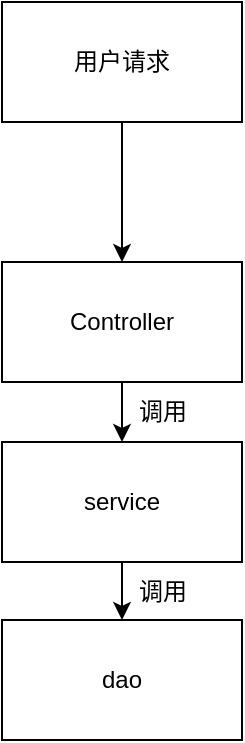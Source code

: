 <mxfile version="14.2.9" type="github" pages="4">
  <diagram id="bRnhacsopjf_rvwvoULq" name="Page-1">
    <mxGraphModel dx="942" dy="620" grid="0" gridSize="10" guides="1" tooltips="1" connect="1" arrows="1" fold="1" page="1" pageScale="1" pageWidth="827" pageHeight="1169" math="0" shadow="0">
      <root>
        <mxCell id="0" />
        <mxCell id="1" parent="0" />
        <mxCell id="ULwXWasQocaKYSupaL_9-6" value="" style="edgeStyle=orthogonalEdgeStyle;rounded=0;orthogonalLoop=1;jettySize=auto;html=1;" parent="1" source="ULwXWasQocaKYSupaL_9-1" target="ULwXWasQocaKYSupaL_9-2" edge="1">
          <mxGeometry relative="1" as="geometry" />
        </mxCell>
        <mxCell id="ULwXWasQocaKYSupaL_9-1" value="&lt;font style=&quot;vertical-align: inherit&quot;&gt;&lt;font style=&quot;vertical-align: inherit&quot;&gt;用户请求&lt;/font&gt;&lt;/font&gt;" style="rounded=0;whiteSpace=wrap;html=1;" parent="1" vertex="1">
          <mxGeometry x="294" y="80" width="120" height="60" as="geometry" />
        </mxCell>
        <mxCell id="ULwXWasQocaKYSupaL_9-16" value="" style="edgeStyle=orthogonalEdgeStyle;rounded=0;orthogonalLoop=1;jettySize=auto;html=1;" parent="1" source="ULwXWasQocaKYSupaL_9-2" target="ULwXWasQocaKYSupaL_9-3" edge="1">
          <mxGeometry relative="1" as="geometry" />
        </mxCell>
        <mxCell id="ULwXWasQocaKYSupaL_9-2" value="&lt;font style=&quot;vertical-align: inherit&quot;&gt;&lt;font style=&quot;vertical-align: inherit&quot;&gt;Controller&lt;/font&gt;&lt;/font&gt;" style="rounded=0;whiteSpace=wrap;html=1;" parent="1" vertex="1">
          <mxGeometry x="294" y="210" width="120" height="60" as="geometry" />
        </mxCell>
        <mxCell id="ULwXWasQocaKYSupaL_9-14" value="" style="edgeStyle=orthogonalEdgeStyle;rounded=0;orthogonalLoop=1;jettySize=auto;html=1;" parent="1" source="ULwXWasQocaKYSupaL_9-3" target="ULwXWasQocaKYSupaL_9-4" edge="1">
          <mxGeometry relative="1" as="geometry" />
        </mxCell>
        <mxCell id="ULwXWasQocaKYSupaL_9-3" value="&lt;font style=&quot;vertical-align: inherit&quot;&gt;&lt;font style=&quot;vertical-align: inherit&quot;&gt;service&lt;/font&gt;&lt;/font&gt;" style="rounded=0;whiteSpace=wrap;html=1;" parent="1" vertex="1">
          <mxGeometry x="294" y="300" width="120" height="60" as="geometry" />
        </mxCell>
        <mxCell id="ULwXWasQocaKYSupaL_9-4" value="&lt;font style=&quot;vertical-align: inherit&quot;&gt;&lt;font style=&quot;vertical-align: inherit&quot;&gt;dao&lt;/font&gt;&lt;/font&gt;" style="rounded=0;whiteSpace=wrap;html=1;" parent="1" vertex="1">
          <mxGeometry x="294" y="389" width="120" height="60" as="geometry" />
        </mxCell>
        <mxCell id="ULwXWasQocaKYSupaL_9-18" value="调用" style="text;html=1;align=center;verticalAlign=middle;resizable=0;points=[];autosize=1;" parent="1" vertex="1">
          <mxGeometry x="357" y="276" width="34" height="18" as="geometry" />
        </mxCell>
        <mxCell id="ULwXWasQocaKYSupaL_9-19" value="调用" style="text;html=1;align=center;verticalAlign=middle;resizable=0;points=[];autosize=1;" parent="1" vertex="1">
          <mxGeometry x="357" y="366" width="34" height="18" as="geometry" />
        </mxCell>
      </root>
    </mxGraphModel>
  </diagram>
  <diagram id="_L657KMYjw1coyH6Br2d" name="第 2 页">
    <mxGraphModel dx="942" dy="620" grid="1" gridSize="10" guides="1" tooltips="1" connect="1" arrows="1" fold="1" page="1" pageScale="1" pageWidth="827" pageHeight="1169" math="0" shadow="0">
      <root>
        <mxCell id="7wFeGYWn71SrVm_FA93i-0" />
        <mxCell id="7wFeGYWn71SrVm_FA93i-1" parent="7wFeGYWn71SrVm_FA93i-0" />
        <mxCell id="7wFeGYWn71SrVm_FA93i-10" value="计算机（学习研究及项目实践）" style="whiteSpace=wrap;html=1;rounded=1;arcSize=50;align=center;verticalAlign=middle;strokeWidth=1;autosize=1;spacing=4;treeFolding=1;treeMoving=1;newEdgeStyle={&quot;edgeStyle&quot;:&quot;entityRelationEdgeStyle&quot;,&quot;startArrow&quot;:&quot;none&quot;,&quot;endArrow&quot;:&quot;none&quot;,&quot;segment&quot;:10,&quot;curved&quot;:1};" parent="7wFeGYWn71SrVm_FA93i-1" vertex="1">
          <mxGeometry x="204" y="140" width="210" height="30" as="geometry" />
        </mxCell>
        <mxCell id="7wFeGYWn71SrVm_FA93i-11" value="" style="edgeStyle=entityRelationEdgeStyle;startArrow=none;endArrow=none;segment=10;curved=1;exitX=1;exitY=0.5;exitDx=0;exitDy=0;" parent="7wFeGYWn71SrVm_FA93i-1" source="7wFeGYWn71SrVm_FA93i-13" target="7wFeGYWn71SrVm_FA93i-10" edge="1">
          <mxGeometry relative="1" as="geometry">
            <mxPoint x="288" y="200" as="sourcePoint" />
          </mxGeometry>
        </mxCell>
        <mxCell id="7wFeGYWn71SrVm_FA93i-13" value="2021知识体系" style="rounded=1;whiteSpace=wrap;html=1;" parent="7wFeGYWn71SrVm_FA93i-1" vertex="1">
          <mxGeometry x="50" y="200" width="120" height="60" as="geometry" />
        </mxCell>
        <mxCell id="7wFeGYWn71SrVm_FA93i-18" value="Sub Topic" style="whiteSpace=wrap;html=1;rounded=1;arcSize=50;align=center;verticalAlign=middle;strokeWidth=1;autosize=1;spacing=4;treeFolding=1;treeMoving=1;newEdgeStyle={&quot;edgeStyle&quot;:&quot;entityRelationEdgeStyle&quot;,&quot;startArrow&quot;:&quot;none&quot;,&quot;endArrow&quot;:&quot;none&quot;,&quot;segment&quot;:10,&quot;curved&quot;:1};" parent="7wFeGYWn71SrVm_FA93i-1" vertex="1">
          <mxGeometry x="240" y="270" width="72" height="26" as="geometry" />
        </mxCell>
        <mxCell id="7wFeGYWn71SrVm_FA93i-19" value="" style="edgeStyle=entityRelationEdgeStyle;startArrow=none;endArrow=none;segment=10;curved=1;" parent="7wFeGYWn71SrVm_FA93i-1" source="7wFeGYWn71SrVm_FA93i-13" target="7wFeGYWn71SrVm_FA93i-18" edge="1">
          <mxGeometry relative="1" as="geometry">
            <mxPoint x="190.0" y="270" as="sourcePoint" />
          </mxGeometry>
        </mxCell>
        <mxCell id="7wFeGYWn71SrVm_FA93i-20" value="数学梳理及运用" style="whiteSpace=wrap;html=1;rounded=1;arcSize=50;align=center;verticalAlign=middle;strokeWidth=1;autosize=1;spacing=4;treeFolding=1;treeMoving=1;newEdgeStyle={&quot;edgeStyle&quot;:&quot;entityRelationEdgeStyle&quot;,&quot;startArrow&quot;:&quot;none&quot;,&quot;endArrow&quot;:&quot;none&quot;,&quot;segment&quot;:10,&quot;curved&quot;:1};" parent="7wFeGYWn71SrVm_FA93i-1" vertex="1">
          <mxGeometry x="249" y="210" width="120" height="30" as="geometry" />
        </mxCell>
        <mxCell id="7wFeGYWn71SrVm_FA93i-21" value="" style="edgeStyle=entityRelationEdgeStyle;startArrow=none;endArrow=none;segment=10;curved=1;entryX=0;entryY=0.5;entryDx=0;entryDy=0;" parent="7wFeGYWn71SrVm_FA93i-1" source="7wFeGYWn71SrVm_FA93i-13" target="7wFeGYWn71SrVm_FA93i-20" edge="1">
          <mxGeometry relative="1" as="geometry">
            <mxPoint x="170" y="230" as="sourcePoint" />
            <mxPoint x="240" y="230" as="targetPoint" />
          </mxGeometry>
        </mxCell>
      </root>
    </mxGraphModel>
  </diagram>
  <diagram id="m_KuDJyAvtUNLu-u34v_" name="第 3 页">
    <mxGraphModel dx="1108" dy="729" grid="0" gridSize="10" guides="1" tooltips="1" connect="1" arrows="1" fold="1" page="1" pageScale="1" pageWidth="827" pageHeight="1169" background="#ffffff" math="0" shadow="1">
      <root>
        <mxCell id="fFzKiL66EHyeT-cZ4foM-0" />
        <mxCell id="fFzKiL66EHyeT-cZ4foM-1" parent="fFzKiL66EHyeT-cZ4foM-0" />
        <mxCell id="fFzKiL66EHyeT-cZ4foM-2" value="生" style="strokeWidth=2;html=1;shape=mxgraph.flowchart.start_1;whiteSpace=wrap;fontStyle=1;fontSize=30;" parent="fFzKiL66EHyeT-cZ4foM-1" vertex="1">
          <mxGeometry x="30" y="340" width="120" height="60" as="geometry" />
        </mxCell>
        <mxCell id="fFzKiL66EHyeT-cZ4foM-3" value="" style="endArrow=classic;html=1;entryX=0.22;entryY=0.5;entryDx=0;entryDy=0;entryPerimeter=0;" parent="fFzKiL66EHyeT-cZ4foM-1" target="fFzKiL66EHyeT-cZ4foM-7" edge="1">
          <mxGeometry relative="1" as="geometry">
            <mxPoint x="150" y="370" as="sourcePoint" />
            <mxPoint x="680" y="370" as="targetPoint" />
          </mxGeometry>
        </mxCell>
        <mxCell id="fFzKiL66EHyeT-cZ4foM-4" value="&lt;span style=&quot;font-size: 12px ; background-color: rgb(248 , 249 , 250)&quot;&gt;成长过程,长寿秘决,安身立命,死亡之旅,脆弱的一生&lt;/span&gt;" style="edgeLabel;resizable=0;html=1;align=center;verticalAlign=middle;" parent="fFzKiL66EHyeT-cZ4foM-3" connectable="0" vertex="1">
          <mxGeometry relative="1" as="geometry" />
        </mxCell>
        <mxCell id="fFzKiL66EHyeT-cZ4foM-18" value="自然死" style="edgeLabel;html=1;align=center;verticalAlign=middle;resizable=0;points=[];fontSize=12;" parent="fFzKiL66EHyeT-cZ4foM-3" vertex="1" connectable="0">
          <mxGeometry x="0.864" relative="1" as="geometry">
            <mxPoint as="offset" />
          </mxGeometry>
        </mxCell>
        <mxCell id="fFzKiL66EHyeT-cZ4foM-7" value="死" style="strokeWidth=2;html=1;shape=mxgraph.flowchart.extract_or_measurement;whiteSpace=wrap;fontStyle=1;fontSize=30;" parent="fFzKiL66EHyeT-cZ4foM-1" vertex="1">
          <mxGeometry x="673" y="340" width="147" height="60" as="geometry" />
        </mxCell>
        <mxCell id="fFzKiL66EHyeT-cZ4foM-8" value="" style="edgeStyle=elbowEdgeStyle;elbow=horizontal;endArrow=classic;html=1;fontSize=30;dashed=1;entryX=0;entryY=0.5;entryDx=0;entryDy=0;entryPerimeter=0;" parent="fFzKiL66EHyeT-cZ4foM-1" target="fFzKiL66EHyeT-cZ4foM-10" edge="1">
          <mxGeometry width="50" height="50" relative="1" as="geometry">
            <mxPoint x="610" y="370" as="sourcePoint" />
            <mxPoint x="660" y="280" as="targetPoint" />
          </mxGeometry>
        </mxCell>
        <mxCell id="fFzKiL66EHyeT-cZ4foM-12" value="" style="edgeStyle=orthogonalEdgeStyle;rounded=0;orthogonalLoop=1;jettySize=auto;html=1;dashed=1;fontSize=30;" parent="fFzKiL66EHyeT-cZ4foM-1" source="fFzKiL66EHyeT-cZ4foM-10" target="fFzKiL66EHyeT-cZ4foM-11" edge="1">
          <mxGeometry relative="1" as="geometry" />
        </mxCell>
        <mxCell id="fFzKiL66EHyeT-cZ4foM-10" value="长寿" style="strokeWidth=2;html=1;shape=mxgraph.flowchart.delay;whiteSpace=wrap;fontSize=12;" parent="fFzKiL66EHyeT-cZ4foM-1" vertex="1">
          <mxGeometry x="670" y="265" width="60" height="30" as="geometry" />
        </mxCell>
        <mxCell id="fFzKiL66EHyeT-cZ4foM-11" value="长生" style="shape=cylinder;whiteSpace=wrap;html=1;boundedLbl=1;backgroundOutline=1;fontSize=12;strokeWidth=2;" parent="fFzKiL66EHyeT-cZ4foM-1" vertex="1">
          <mxGeometry x="762" y="240" width="60" height="80" as="geometry" />
        </mxCell>
        <mxCell id="fFzKiL66EHyeT-cZ4foM-14" value="&lt;div&gt;&lt;span&gt;精神长生&lt;/span&gt;&lt;/div&gt;" style="shape=cylinder;whiteSpace=wrap;html=1;boundedLbl=1;backgroundOutline=1;fontSize=12;strokeWidth=2;" parent="fFzKiL66EHyeT-cZ4foM-1" vertex="1">
          <mxGeometry x="760" y="140" width="60" height="80" as="geometry" />
        </mxCell>
        <mxCell id="fFzKiL66EHyeT-cZ4foM-15" value="" style="edgeStyle=elbowEdgeStyle;elbow=horizontal;endArrow=classic;html=1;fontSize=30;dashed=1;entryX=0;entryY=0.5;entryDx=0;entryDy=0;" parent="fFzKiL66EHyeT-cZ4foM-1" target="fFzKiL66EHyeT-cZ4foM-14" edge="1">
          <mxGeometry width="50" height="50" relative="1" as="geometry">
            <mxPoint x="610" y="370" as="sourcePoint" />
            <mxPoint x="670" y="280" as="targetPoint" />
            <Array as="points">
              <mxPoint x="640" y="280" />
              <mxPoint x="650" y="180" />
            </Array>
          </mxGeometry>
        </mxCell>
        <mxCell id="fFzKiL66EHyeT-cZ4foM-17" value="&lt;div&gt;&lt;span&gt;种族长生&lt;/span&gt;&lt;/div&gt;" style="shape=cylinder;whiteSpace=wrap;html=1;boundedLbl=1;backgroundOutline=1;fontSize=12;strokeWidth=2;" parent="fFzKiL66EHyeT-cZ4foM-1" vertex="1">
          <mxGeometry x="760" y="40" width="60" height="80" as="geometry" />
        </mxCell>
        <mxCell id="fFzKiL66EHyeT-cZ4foM-21" value="&lt;div&gt;&lt;font style=&quot;font-size: 12px&quot;&gt;&lt;font color=&quot;#333333&quot; face=&quot;arial, sans-serif&quot;&gt;&lt;b&gt;溺死、烧死、电死、饿死：&lt;/b&gt;行为安全&lt;/font&gt;&lt;/font&gt;&lt;/div&gt;" style="whiteSpace=wrap;html=1;rounded=1;arcSize=50;align=left;verticalAlign=middle;strokeWidth=1;autosize=1;spacing=4;treeFolding=1;treeMoving=1;newEdgeStyle={&quot;edgeStyle&quot;:&quot;entityRelationEdgeStyle&quot;,&quot;startArrow&quot;:&quot;none&quot;,&quot;endArrow&quot;:&quot;none&quot;,&quot;segment&quot;:10,&quot;curved&quot;:1};fontSize=12;" parent="fFzKiL66EHyeT-cZ4foM-1" vertex="1" collapsed="1">
          <mxGeometry x="199" y="200" width="230" height="30" as="geometry" />
        </mxCell>
        <mxCell id="fFzKiL66EHyeT-cZ4foM-29" value="&lt;b&gt;病死:&lt;/b&gt;环境及食品水空气干净,气顺,煅炼,防受伤生病,疫苗" style="whiteSpace=wrap;html=1;rounded=1;arcSize=50;align=left;verticalAlign=middle;strokeWidth=1;autosize=1;spacing=4;treeFolding=1;treeMoving=1;newEdgeStyle={&quot;edgeStyle&quot;:&quot;entityRelationEdgeStyle&quot;,&quot;startArrow&quot;:&quot;none&quot;,&quot;endArrow&quot;:&quot;none&quot;,&quot;segment&quot;:10,&quot;curved&quot;:1};fontSize=12;" parent="fFzKiL66EHyeT-cZ4foM-1" vertex="1">
          <mxGeometry x="199" y="322" width="328" height="26" as="geometry" />
        </mxCell>
        <mxCell id="fFzKiL66EHyeT-cZ4foM-32" value="&lt;b&gt;环境杀、天灾杀：&lt;/b&gt;环境安全" style="whiteSpace=wrap;html=1;rounded=1;arcSize=50;align=left;verticalAlign=middle;strokeWidth=1;autosize=1;spacing=4;treeFolding=1;treeMoving=1;newEdgeStyle={&quot;edgeStyle&quot;:&quot;entityRelationEdgeStyle&quot;,&quot;startArrow&quot;:&quot;none&quot;,&quot;endArrow&quot;:&quot;none&quot;,&quot;segment&quot;:10,&quot;curved&quot;:1};fontSize=12;" parent="fFzKiL66EHyeT-cZ4foM-1" vertex="1">
          <mxGeometry x="198" y="160" width="180" height="30" as="geometry" />
        </mxCell>
        <mxCell id="fFzKiL66EHyeT-cZ4foM-36" value="" style="edgeStyle=elbowEdgeStyle;elbow=horizontal;endArrow=classic;html=1;fontSize=30;dashed=1;entryX=0;entryY=0.5;entryDx=0;entryDy=0;" parent="fFzKiL66EHyeT-cZ4foM-1" target="fFzKiL66EHyeT-cZ4foM-17" edge="1">
          <mxGeometry width="50" height="50" relative="1" as="geometry">
            <mxPoint x="610" y="370" as="sourcePoint" />
            <mxPoint x="760" y="180" as="targetPoint" />
            <Array as="points">
              <mxPoint x="640" y="220" />
              <mxPoint x="640" y="280" />
              <mxPoint x="650" y="180" />
            </Array>
          </mxGeometry>
        </mxCell>
        <mxCell id="fFzKiL66EHyeT-cZ4foM-37" value="&lt;b&gt;自杀、气死、作死：&lt;/b&gt;气顺" style="whiteSpace=wrap;html=1;rounded=1;arcSize=50;align=left;verticalAlign=middle;strokeWidth=1;autosize=1;spacing=4;treeFolding=1;treeMoving=1;newEdgeStyle={&quot;edgeStyle&quot;:&quot;entityRelationEdgeStyle&quot;,&quot;startArrow&quot;:&quot;none&quot;,&quot;endArrow&quot;:&quot;none&quot;,&quot;segment&quot;:10,&quot;curved&quot;:1};fontSize=12;" parent="fFzKiL66EHyeT-cZ4foM-1" vertex="1">
          <mxGeometry x="199" y="282" width="167" height="26" as="geometry" />
        </mxCell>
        <mxCell id="fFzKiL66EHyeT-cZ4foM-38" value="&lt;b&gt;他杀：&lt;/b&gt;人身安全，关系和谐，少得罪人" style="whiteSpace=wrap;html=1;rounded=1;arcSize=50;align=left;verticalAlign=middle;strokeWidth=1;autosize=1;spacing=4;treeFolding=1;treeMoving=1;newEdgeStyle={&quot;edgeStyle&quot;:&quot;entityRelationEdgeStyle&quot;,&quot;startArrow&quot;:&quot;none&quot;,&quot;endArrow&quot;:&quot;none&quot;,&quot;segment&quot;:10,&quot;curved&quot;:1};fontSize=12;" parent="fFzKiL66EHyeT-cZ4foM-1" vertex="1">
          <mxGeometry x="199" y="242" width="239" height="26" as="geometry" />
        </mxCell>
        <mxCell id="fFzKiL66EHyeT-cZ4foM-39" value="" style="edgeStyle=elbowEdgeStyle;elbow=horizontal;endArrow=classic;html=1;dashed=1;fontSize=12;entryX=0;entryY=0.5;entryDx=0;entryDy=0;" parent="fFzKiL66EHyeT-cZ4foM-1" target="fFzKiL66EHyeT-cZ4foM-29" edge="1">
          <mxGeometry width="50" height="50" relative="1" as="geometry">
            <mxPoint x="170" y="370" as="sourcePoint" />
            <mxPoint x="220" y="330" as="targetPoint" />
            <Array as="points">
              <mxPoint x="170" y="340" />
            </Array>
          </mxGeometry>
        </mxCell>
        <mxCell id="fFzKiL66EHyeT-cZ4foM-40" value="" style="edgeStyle=elbowEdgeStyle;elbow=horizontal;endArrow=classic;html=1;dashed=1;fontSize=12;entryX=0;entryY=0.5;entryDx=0;entryDy=0;" parent="fFzKiL66EHyeT-cZ4foM-1" target="fFzKiL66EHyeT-cZ4foM-37" edge="1">
          <mxGeometry width="50" height="50" relative="1" as="geometry">
            <mxPoint x="170" y="370" as="sourcePoint" />
            <mxPoint x="199" y="335" as="targetPoint" />
            <Array as="points">
              <mxPoint x="170" y="330" />
              <mxPoint x="170" y="340" />
            </Array>
          </mxGeometry>
        </mxCell>
        <mxCell id="fFzKiL66EHyeT-cZ4foM-41" value="" style="edgeStyle=elbowEdgeStyle;elbow=horizontal;endArrow=classic;html=1;dashed=1;fontSize=12;entryX=0;entryY=0.5;entryDx=0;entryDy=0;" parent="fFzKiL66EHyeT-cZ4foM-1" target="fFzKiL66EHyeT-cZ4foM-38" edge="1">
          <mxGeometry width="50" height="50" relative="1" as="geometry">
            <mxPoint x="170" y="370" as="sourcePoint" />
            <mxPoint x="199" y="295" as="targetPoint" />
            <Array as="points">
              <mxPoint x="170" y="250" />
              <mxPoint x="170" y="330" />
              <mxPoint x="170" y="340" />
            </Array>
          </mxGeometry>
        </mxCell>
        <mxCell id="fFzKiL66EHyeT-cZ4foM-42" value="" style="edgeStyle=elbowEdgeStyle;elbow=horizontal;endArrow=classic;html=1;dashed=1;fontSize=12;entryX=0;entryY=0.5;entryDx=0;entryDy=0;" parent="fFzKiL66EHyeT-cZ4foM-1" target="fFzKiL66EHyeT-cZ4foM-32" edge="1">
          <mxGeometry width="50" height="50" relative="1" as="geometry">
            <mxPoint x="170" y="370" as="sourcePoint" />
            <mxPoint x="199" y="255" as="targetPoint" />
            <Array as="points">
              <mxPoint x="170" y="160" />
              <mxPoint x="170" y="200" />
              <mxPoint x="170" y="250" />
              <mxPoint x="170" y="330" />
              <mxPoint x="170" y="340" />
            </Array>
          </mxGeometry>
        </mxCell>
        <mxCell id="fFzKiL66EHyeT-cZ4foM-43" value="" style="edgeStyle=elbowEdgeStyle;elbow=horizontal;endArrow=classic;html=1;dashed=1;fontSize=12;entryX=0;entryY=0.5;entryDx=0;entryDy=0;" parent="fFzKiL66EHyeT-cZ4foM-1" target="fFzKiL66EHyeT-cZ4foM-21" edge="1">
          <mxGeometry width="50" height="50" relative="1" as="geometry">
            <mxPoint x="170" y="370" as="sourcePoint" />
            <mxPoint x="190" y="210" as="targetPoint" />
            <Array as="points">
              <mxPoint x="170" y="250" />
              <mxPoint x="170" y="330" />
              <mxPoint x="170" y="340" />
            </Array>
          </mxGeometry>
        </mxCell>
        <mxCell id="fFzKiL66EHyeT-cZ4foM-44" value="&lt;b&gt;未知死亡：&lt;/b&gt;学好安身立命本领，避免作死，活的更好更久。" style="whiteSpace=wrap;html=1;rounded=1;arcSize=50;align=left;verticalAlign=middle;strokeWidth=1;autosize=1;spacing=4;treeFolding=1;treeMoving=1;newEdgeStyle={&quot;edgeStyle&quot;:&quot;entityRelationEdgeStyle&quot;,&quot;startArrow&quot;:&quot;none&quot;,&quot;endArrow&quot;:&quot;none&quot;,&quot;segment&quot;:10,&quot;curved&quot;:1};fontSize=12;" parent="fFzKiL66EHyeT-cZ4foM-1" vertex="1">
          <mxGeometry x="198.5" y="109" width="350" height="30" as="geometry" />
        </mxCell>
        <mxCell id="fFzKiL66EHyeT-cZ4foM-45" value="" style="edgeStyle=elbowEdgeStyle;elbow=horizontal;endArrow=classic;html=1;dashed=1;fontSize=12;entryX=0;entryY=0.5;entryDx=0;entryDy=0;" parent="fFzKiL66EHyeT-cZ4foM-1" target="fFzKiL66EHyeT-cZ4foM-44" edge="1">
          <mxGeometry width="50" height="50" relative="1" as="geometry">
            <mxPoint x="170" y="370" as="sourcePoint" />
            <mxPoint x="198" y="175" as="targetPoint" />
            <Array as="points">
              <mxPoint x="170" y="250" />
              <mxPoint x="170" y="200" />
              <mxPoint x="170" y="250" />
              <mxPoint x="170" y="330" />
              <mxPoint x="170" y="340" />
            </Array>
          </mxGeometry>
        </mxCell>
      </root>
    </mxGraphModel>
  </diagram>
  <diagram id="crVGpw1orcY3sJ8Mi5Kx" name="第 4 页">
    <mxGraphModel dx="785" dy="517" grid="1" gridSize="10" guides="1" tooltips="1" connect="1" arrows="1" fold="1" page="1" pageScale="1" pageWidth="827" pageHeight="1169" math="0" shadow="0">
      <root>
        <mxCell id="y2ksuw5Uqc5YH2P_OnfJ-0" />
        <mxCell id="y2ksuw5Uqc5YH2P_OnfJ-1" parent="y2ksuw5Uqc5YH2P_OnfJ-0" />
        <mxCell id="y2ksuw5Uqc5YH2P_OnfJ-2" value="穷" style="strokeWidth=2;html=1;shape=mxgraph.flowchart.start_1;whiteSpace=wrap;fontStyle=1;fontSize=30;" vertex="1" parent="y2ksuw5Uqc5YH2P_OnfJ-1">
          <mxGeometry x="18" y="490" width="120" height="60" as="geometry" />
        </mxCell>
        <mxCell id="y2ksuw5Uqc5YH2P_OnfJ-3" value="" style="endArrow=classic;html=1;entryX=0.22;entryY=0.5;entryDx=0;entryDy=0;entryPerimeter=0;" edge="1" parent="y2ksuw5Uqc5YH2P_OnfJ-1" target="y2ksuw5Uqc5YH2P_OnfJ-6">
          <mxGeometry relative="1" as="geometry">
            <mxPoint x="138" y="520" as="sourcePoint" />
            <mxPoint x="668" y="520" as="targetPoint" />
            <Array as="points">
              <mxPoint x="420" y="520" />
            </Array>
          </mxGeometry>
        </mxCell>
        <mxCell id="y2ksuw5Uqc5YH2P_OnfJ-4" value="&lt;span style=&quot;background-color: rgb(248 , 249 , 250)&quot;&gt;赚钱&amp;nbsp; 工作有钱就投资再&lt;/span&gt;&lt;span style=&quot;background-color: rgb(248 , 249 , 250)&quot;&gt;翻倍&lt;/span&gt;&lt;span style=&quot;background-color: rgb(248 , 249 , 250)&quot;&gt;翻倍，不投会贬值&lt;/span&gt;" style="edgeLabel;resizable=0;html=1;align=center;verticalAlign=middle;" connectable="0" vertex="1" parent="y2ksuw5Uqc5YH2P_OnfJ-3">
          <mxGeometry relative="1" as="geometry" />
        </mxCell>
        <mxCell id="y2ksuw5Uqc5YH2P_OnfJ-5" value="够生活" style="edgeLabel;html=1;align=center;verticalAlign=middle;resizable=0;points=[];fontSize=12;" vertex="1" connectable="0" parent="y2ksuw5Uqc5YH2P_OnfJ-3">
          <mxGeometry x="0.864" relative="1" as="geometry">
            <mxPoint as="offset" />
          </mxGeometry>
        </mxCell>
        <mxCell id="y2ksuw5Uqc5YH2P_OnfJ-6" value="富" style="strokeWidth=2;html=1;shape=mxgraph.flowchart.extract_or_measurement;whiteSpace=wrap;fontStyle=1;fontSize=30;" vertex="1" parent="y2ksuw5Uqc5YH2P_OnfJ-1">
          <mxGeometry x="661" y="490" width="147" height="60" as="geometry" />
        </mxCell>
        <mxCell id="y2ksuw5Uqc5YH2P_OnfJ-7" value="" style="edgeStyle=elbowEdgeStyle;elbow=horizontal;endArrow=classic;html=1;fontSize=30;dashed=1;entryX=0;entryY=0.5;entryDx=0;entryDy=0;entryPerimeter=0;" edge="1" parent="y2ksuw5Uqc5YH2P_OnfJ-1" target="y2ksuw5Uqc5YH2P_OnfJ-9">
          <mxGeometry width="50" height="50" relative="1" as="geometry">
            <mxPoint x="598" y="520" as="sourcePoint" />
            <mxPoint x="648" y="430" as="targetPoint" />
          </mxGeometry>
        </mxCell>
        <mxCell id="y2ksuw5Uqc5YH2P_OnfJ-8" value="" style="edgeStyle=orthogonalEdgeStyle;rounded=0;orthogonalLoop=1;jettySize=auto;html=1;dashed=1;fontSize=30;" edge="1" parent="y2ksuw5Uqc5YH2P_OnfJ-1" source="y2ksuw5Uqc5YH2P_OnfJ-9" target="y2ksuw5Uqc5YH2P_OnfJ-10">
          <mxGeometry relative="1" as="geometry" />
        </mxCell>
        <mxCell id="y2ksuw5Uqc5YH2P_OnfJ-9" value="不差钱" style="strokeWidth=2;html=1;shape=mxgraph.flowchart.delay;whiteSpace=wrap;fontSize=12;" vertex="1" parent="y2ksuw5Uqc5YH2P_OnfJ-1">
          <mxGeometry x="658" y="415" width="60" height="30" as="geometry" />
        </mxCell>
        <mxCell id="y2ksuw5Uqc5YH2P_OnfJ-10" value="有钱" style="shape=cylinder;whiteSpace=wrap;html=1;boundedLbl=1;backgroundOutline=1;fontSize=12;strokeWidth=2;" vertex="1" parent="y2ksuw5Uqc5YH2P_OnfJ-1">
          <mxGeometry x="750" y="390" width="60" height="80" as="geometry" />
        </mxCell>
        <mxCell id="y2ksuw5Uqc5YH2P_OnfJ-11" value="&lt;div&gt;&lt;span&gt;精神富有&lt;/span&gt;&lt;/div&gt;" style="shape=cylinder;whiteSpace=wrap;html=1;boundedLbl=1;backgroundOutline=1;fontSize=12;strokeWidth=2;" vertex="1" parent="y2ksuw5Uqc5YH2P_OnfJ-1">
          <mxGeometry x="748" y="290" width="60" height="80" as="geometry" />
        </mxCell>
        <mxCell id="y2ksuw5Uqc5YH2P_OnfJ-12" value="" style="edgeStyle=elbowEdgeStyle;elbow=horizontal;endArrow=classic;html=1;fontSize=30;dashed=1;entryX=0;entryY=0.5;entryDx=0;entryDy=0;" edge="1" parent="y2ksuw5Uqc5YH2P_OnfJ-1" target="y2ksuw5Uqc5YH2P_OnfJ-11">
          <mxGeometry width="50" height="50" relative="1" as="geometry">
            <mxPoint x="598" y="520" as="sourcePoint" />
            <mxPoint x="658" y="430" as="targetPoint" />
            <Array as="points">
              <mxPoint x="628" y="430" />
              <mxPoint x="638" y="330" />
            </Array>
          </mxGeometry>
        </mxCell>
        <mxCell id="y2ksuw5Uqc5YH2P_OnfJ-35" value="充实满足" style="edgeLabel;html=1;align=center;verticalAlign=middle;resizable=0;points=[];fontSize=12;" vertex="1" connectable="0" parent="y2ksuw5Uqc5YH2P_OnfJ-12">
          <mxGeometry x="0.577" relative="1" as="geometry">
            <mxPoint as="offset" />
          </mxGeometry>
        </mxCell>
        <mxCell id="y2ksuw5Uqc5YH2P_OnfJ-13" value="文明真理" style="shape=cylinder;whiteSpace=wrap;html=1;boundedLbl=1;backgroundOutline=1;fontSize=12;strokeWidth=2;" vertex="1" parent="y2ksuw5Uqc5YH2P_OnfJ-1">
          <mxGeometry x="748" y="190" width="60" height="80" as="geometry" />
        </mxCell>
        <mxCell id="y2ksuw5Uqc5YH2P_OnfJ-14" value="&lt;div&gt;&lt;font style=&quot;font-size: 12px&quot;&gt;&lt;font color=&quot;#333333&quot; face=&quot;arial, sans-serif&quot;&gt;&lt;b&gt;垄断：&lt;/b&gt;只有我有/只能我卖（平台、国家）&lt;/font&gt;&lt;/font&gt;&lt;/div&gt;" style="whiteSpace=wrap;html=1;rounded=1;arcSize=50;align=left;verticalAlign=middle;strokeWidth=1;autosize=1;spacing=4;treeFolding=1;treeMoving=1;newEdgeStyle={&quot;edgeStyle&quot;:&quot;entityRelationEdgeStyle&quot;,&quot;startArrow&quot;:&quot;none&quot;,&quot;endArrow&quot;:&quot;none&quot;,&quot;segment&quot;:10,&quot;curved&quot;:1};fontSize=12;" vertex="1" collapsed="1" parent="y2ksuw5Uqc5YH2P_OnfJ-1">
          <mxGeometry x="187" y="230" width="260" height="30" as="geometry" />
        </mxCell>
        <mxCell id="y2ksuw5Uqc5YH2P_OnfJ-15" value="&lt;b&gt;资产增值&lt;/b&gt;&lt;b&gt;：&lt;/b&gt;人、地、树、智慧、好公司等稀缺资源。钱投资生钱" style="whiteSpace=wrap;html=1;rounded=1;arcSize=50;align=left;verticalAlign=middle;strokeWidth=1;autosize=1;spacing=4;treeFolding=1;treeMoving=1;newEdgeStyle={&quot;edgeStyle&quot;:&quot;entityRelationEdgeStyle&quot;,&quot;startArrow&quot;:&quot;none&quot;,&quot;endArrow&quot;:&quot;none&quot;,&quot;segment&quot;:10,&quot;curved&quot;:1};fontSize=12;" vertex="1" parent="y2ksuw5Uqc5YH2P_OnfJ-1">
          <mxGeometry x="187" y="470" width="380" height="30" as="geometry" />
        </mxCell>
        <mxCell id="y2ksuw5Uqc5YH2P_OnfJ-17" value="" style="edgeStyle=elbowEdgeStyle;elbow=horizontal;endArrow=classic;html=1;fontSize=30;dashed=1;entryX=0;entryY=0.5;entryDx=0;entryDy=0;" edge="1" parent="y2ksuw5Uqc5YH2P_OnfJ-1" target="y2ksuw5Uqc5YH2P_OnfJ-13">
          <mxGeometry width="50" height="50" relative="1" as="geometry">
            <mxPoint x="598" y="520" as="sourcePoint" />
            <mxPoint x="748" y="330" as="targetPoint" />
            <Array as="points">
              <mxPoint x="628" y="370" />
              <mxPoint x="628" y="430" />
              <mxPoint x="638" y="330" />
            </Array>
          </mxGeometry>
        </mxCell>
        <mxCell id="y2ksuw5Uqc5YH2P_OnfJ-36" value="永恒的方程式" style="edgeLabel;html=1;align=center;verticalAlign=middle;resizable=0;points=[];fontSize=12;" vertex="1" connectable="0" parent="y2ksuw5Uqc5YH2P_OnfJ-17">
          <mxGeometry x="0.696" y="2" relative="1" as="geometry">
            <mxPoint as="offset" />
          </mxGeometry>
        </mxCell>
        <mxCell id="y2ksuw5Uqc5YH2P_OnfJ-18" value="&lt;b&gt;服务变现：&lt;/b&gt;工作，出脑/出力/出时间，知识与能力积累，合群" style="whiteSpace=wrap;html=1;rounded=1;arcSize=50;align=left;verticalAlign=middle;strokeWidth=1;autosize=1;spacing=4;treeFolding=1;treeMoving=1;newEdgeStyle={&quot;edgeStyle&quot;:&quot;entityRelationEdgeStyle&quot;,&quot;startArrow&quot;:&quot;none&quot;,&quot;endArrow&quot;:&quot;none&quot;,&quot;segment&quot;:10,&quot;curved&quot;:1};fontSize=12;" vertex="1" parent="y2ksuw5Uqc5YH2P_OnfJ-1">
          <mxGeometry x="187" y="430" width="360" height="30" as="geometry" />
        </mxCell>
        <mxCell id="y2ksuw5Uqc5YH2P_OnfJ-19" value="&lt;b&gt;倒卖赚差价：&lt;/b&gt;代理、市场分销、信息差、供需中介" style="whiteSpace=wrap;html=1;rounded=1;arcSize=50;align=left;verticalAlign=middle;strokeWidth=1;autosize=1;spacing=4;treeFolding=1;treeMoving=1;newEdgeStyle={&quot;edgeStyle&quot;:&quot;entityRelationEdgeStyle&quot;,&quot;startArrow&quot;:&quot;none&quot;,&quot;endArrow&quot;:&quot;none&quot;,&quot;segment&quot;:10,&quot;curved&quot;:1};fontSize=12;" vertex="1" parent="y2ksuw5Uqc5YH2P_OnfJ-1">
          <mxGeometry x="188" y="310" width="300" height="30" as="geometry" />
        </mxCell>
        <mxCell id="y2ksuw5Uqc5YH2P_OnfJ-20" value="" style="edgeStyle=elbowEdgeStyle;elbow=horizontal;endArrow=classic;html=1;dashed=1;fontSize=12;entryX=0;entryY=0.5;entryDx=0;entryDy=0;" edge="1" parent="y2ksuw5Uqc5YH2P_OnfJ-1" target="y2ksuw5Uqc5YH2P_OnfJ-15">
          <mxGeometry width="50" height="50" relative="1" as="geometry">
            <mxPoint x="158" y="520" as="sourcePoint" />
            <mxPoint x="208" y="480" as="targetPoint" />
            <Array as="points">
              <mxPoint x="158" y="490" />
            </Array>
          </mxGeometry>
        </mxCell>
        <mxCell id="y2ksuw5Uqc5YH2P_OnfJ-21" value="" style="edgeStyle=elbowEdgeStyle;elbow=horizontal;endArrow=classic;html=1;dashed=1;fontSize=12;entryX=0;entryY=0.5;entryDx=0;entryDy=0;" edge="1" parent="y2ksuw5Uqc5YH2P_OnfJ-1" target="y2ksuw5Uqc5YH2P_OnfJ-18">
          <mxGeometry width="50" height="50" relative="1" as="geometry">
            <mxPoint x="158" y="520" as="sourcePoint" />
            <mxPoint x="187" y="485" as="targetPoint" />
            <Array as="points">
              <mxPoint x="158" y="480" />
              <mxPoint x="158" y="490" />
            </Array>
          </mxGeometry>
        </mxCell>
        <mxCell id="y2ksuw5Uqc5YH2P_OnfJ-22" value="" style="edgeStyle=elbowEdgeStyle;elbow=horizontal;endArrow=classic;html=1;dashed=1;fontSize=12;entryX=0;entryY=0.5;entryDx=0;entryDy=0;" edge="1" parent="y2ksuw5Uqc5YH2P_OnfJ-1" target="y2ksuw5Uqc5YH2P_OnfJ-19">
          <mxGeometry width="50" height="50" relative="1" as="geometry">
            <mxPoint x="158" y="520" as="sourcePoint" />
            <mxPoint x="187" y="445" as="targetPoint" />
            <Array as="points">
              <mxPoint x="158" y="400" />
              <mxPoint x="158" y="480" />
              <mxPoint x="158" y="490" />
            </Array>
          </mxGeometry>
        </mxCell>
        <mxCell id="y2ksuw5Uqc5YH2P_OnfJ-24" value="" style="edgeStyle=elbowEdgeStyle;elbow=horizontal;endArrow=classic;html=1;dashed=1;fontSize=12;entryX=0;entryY=0.5;entryDx=0;entryDy=0;" edge="1" parent="y2ksuw5Uqc5YH2P_OnfJ-1" target="y2ksuw5Uqc5YH2P_OnfJ-14">
          <mxGeometry width="50" height="50" relative="1" as="geometry">
            <mxPoint x="158" y="520" as="sourcePoint" />
            <mxPoint x="178" y="360" as="targetPoint" />
            <Array as="points">
              <mxPoint x="158" y="400" />
              <mxPoint x="158" y="480" />
              <mxPoint x="158" y="490" />
            </Array>
          </mxGeometry>
        </mxCell>
        <mxCell id="y2ksuw5Uqc5YH2P_OnfJ-25" value="&lt;b&gt;挑战精神：&lt;/b&gt;影响力、带头精神、坚强的心,学习不停,狂学到死,比暴富更澎湃" style="whiteSpace=wrap;html=1;rounded=1;arcSize=50;align=left;verticalAlign=middle;strokeWidth=1;autosize=1;spacing=4;treeFolding=1;treeMoving=1;newEdgeStyle={&quot;edgeStyle&quot;:&quot;entityRelationEdgeStyle&quot;,&quot;startArrow&quot;:&quot;none&quot;,&quot;endArrow&quot;:&quot;none&quot;,&quot;segment&quot;:10,&quot;curved&quot;:1};fontSize=12;" vertex="1" parent="y2ksuw5Uqc5YH2P_OnfJ-1">
          <mxGeometry x="188" y="390" width="430" height="30" as="geometry" />
        </mxCell>
        <mxCell id="y2ksuw5Uqc5YH2P_OnfJ-26" value="" style="edgeStyle=elbowEdgeStyle;elbow=horizontal;endArrow=classic;html=1;dashed=1;fontSize=12;entryX=0;entryY=0.5;entryDx=0;entryDy=0;" edge="1" parent="y2ksuw5Uqc5YH2P_OnfJ-1" target="y2ksuw5Uqc5YH2P_OnfJ-25">
          <mxGeometry width="50" height="50" relative="1" as="geometry">
            <mxPoint x="158" y="520" as="sourcePoint" />
            <mxPoint x="186" y="325" as="targetPoint" />
            <Array as="points">
              <mxPoint x="158" y="400" />
              <mxPoint x="158" y="350" />
              <mxPoint x="158" y="400" />
              <mxPoint x="158" y="480" />
              <mxPoint x="158" y="490" />
            </Array>
          </mxGeometry>
        </mxCell>
        <mxCell id="y2ksuw5Uqc5YH2P_OnfJ-29" value="&lt;b&gt;他人剩余价值：&lt;/b&gt;人是会赚钱的，合适的人管理好" style="whiteSpace=wrap;html=1;rounded=1;arcSize=50;align=left;verticalAlign=middle;strokeWidth=1;autosize=1;spacing=4;treeFolding=1;treeMoving=1;newEdgeStyle={&quot;edgeStyle&quot;:&quot;entityRelationEdgeStyle&quot;,&quot;startArrow&quot;:&quot;none&quot;,&quot;endArrow&quot;:&quot;none&quot;,&quot;segment&quot;:10,&quot;curved&quot;:1};fontSize=12;" vertex="1" parent="y2ksuw5Uqc5YH2P_OnfJ-1">
          <mxGeometry x="187" y="270" width="290" height="30" as="geometry" />
        </mxCell>
        <mxCell id="y2ksuw5Uqc5YH2P_OnfJ-30" value="" style="edgeStyle=elbowEdgeStyle;elbow=horizontal;endArrow=classic;html=1;dashed=1;fontSize=12;entryX=0;entryY=0.5;entryDx=0;entryDy=0;" edge="1" parent="y2ksuw5Uqc5YH2P_OnfJ-1" target="y2ksuw5Uqc5YH2P_OnfJ-29">
          <mxGeometry width="50" height="50" relative="1" as="geometry">
            <mxPoint x="158" y="490" as="sourcePoint" />
            <mxPoint x="187" y="190" as="targetPoint" />
            <Array as="points">
              <mxPoint x="158" y="190" />
              <mxPoint x="158" y="370" />
              <mxPoint x="158" y="320" />
              <mxPoint x="158" y="370" />
              <mxPoint x="158" y="450" />
              <mxPoint x="158" y="460" />
            </Array>
          </mxGeometry>
        </mxCell>
        <mxCell id="y2ksuw5Uqc5YH2P_OnfJ-31" value="&lt;b&gt;暴富：&lt;/b&gt;倍数放大/高附加值/可复制/可量产/快速传播/大额交易/垄断(上市/虚拟商品/品牌/智慧产权/书等）" style="whiteSpace=wrap;html=1;rounded=1;arcSize=50;align=left;verticalAlign=middle;strokeWidth=1;autosize=1;spacing=4;treeFolding=1;treeMoving=1;newEdgeStyle={&quot;edgeStyle&quot;:&quot;entityRelationEdgeStyle&quot;,&quot;startArrow&quot;:&quot;none&quot;,&quot;endArrow&quot;:&quot;none&quot;,&quot;segment&quot;:10,&quot;curved&quot;:1};fontSize=12;" vertex="1" parent="y2ksuw5Uqc5YH2P_OnfJ-1">
          <mxGeometry x="187" y="150" width="554" height="30" as="geometry" />
        </mxCell>
        <mxCell id="y2ksuw5Uqc5YH2P_OnfJ-32" value="" style="edgeStyle=elbowEdgeStyle;elbow=horizontal;endArrow=classic;html=1;dashed=1;fontSize=12;entryX=0;entryY=0.5;entryDx=0;entryDy=0;" edge="1" parent="y2ksuw5Uqc5YH2P_OnfJ-1" target="y2ksuw5Uqc5YH2P_OnfJ-31">
          <mxGeometry width="50" height="50" relative="1" as="geometry">
            <mxPoint x="158" y="490" as="sourcePoint" />
            <mxPoint x="187" y="190" as="targetPoint" />
            <Array as="points">
              <mxPoint x="158" y="190" />
              <mxPoint x="158" y="370" />
              <mxPoint x="158" y="320" />
              <mxPoint x="158" y="370" />
              <mxPoint x="158" y="450" />
              <mxPoint x="158" y="460" />
            </Array>
          </mxGeometry>
        </mxCell>
        <mxCell id="y2ksuw5Uqc5YH2P_OnfJ-33" value="&lt;b&gt;产品创新：&lt;/b&gt;产品差异化或更便宜，解决痛点,吸收别人牛的地方用到自己产品上" style="whiteSpace=wrap;html=1;rounded=1;arcSize=50;align=left;verticalAlign=middle;strokeWidth=1;autosize=1;spacing=4;treeFolding=1;treeMoving=1;newEdgeStyle={&quot;edgeStyle&quot;:&quot;entityRelationEdgeStyle&quot;,&quot;startArrow&quot;:&quot;none&quot;,&quot;endArrow&quot;:&quot;none&quot;,&quot;segment&quot;:10,&quot;curved&quot;:1};fontSize=12;" vertex="1" parent="y2ksuw5Uqc5YH2P_OnfJ-1">
          <mxGeometry x="188" y="350" width="422" height="30" as="geometry" />
        </mxCell>
        <mxCell id="y2ksuw5Uqc5YH2P_OnfJ-34" value="" style="edgeStyle=elbowEdgeStyle;elbow=horizontal;endArrow=classic;html=1;dashed=1;fontSize=12;entryX=0;entryY=0.5;entryDx=0;entryDy=0;" edge="1" parent="y2ksuw5Uqc5YH2P_OnfJ-1" target="y2ksuw5Uqc5YH2P_OnfJ-33">
          <mxGeometry width="50" height="50" relative="1" as="geometry">
            <mxPoint x="158" y="490.0" as="sourcePoint" />
            <mxPoint x="186.0" y="205" as="targetPoint" />
            <Array as="points">
              <mxPoint x="158" y="330" />
              <mxPoint x="158" y="190" />
              <mxPoint x="158" y="370" />
              <mxPoint x="158" y="320" />
              <mxPoint x="158" y="370" />
              <mxPoint x="158" y="450" />
              <mxPoint x="158" y="460" />
            </Array>
          </mxGeometry>
        </mxCell>
      </root>
    </mxGraphModel>
  </diagram>
</mxfile>
